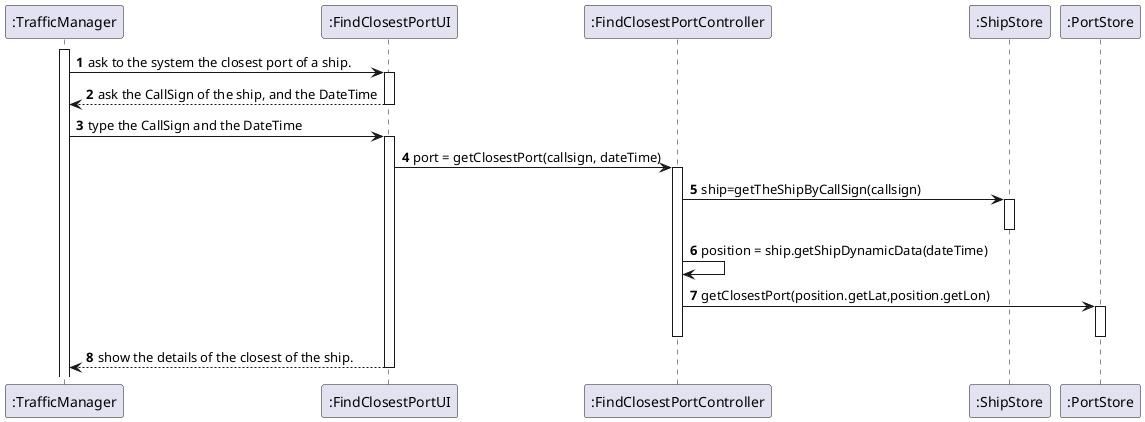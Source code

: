 @startuml
'https://plantuml.com/sequence-diagram

autonumber
participant ":TrafficManager" as TM
participant ":FindClosestPortUI" as UI
participant ":FindClosestPortController" as CONTROLLER
participant ":ShipStore" as SHIP
participant ":PortStore" as STORE

activate TM
TM -> UI : ask to the system the closest port of a ship.
activate UI
UI --> TM : ask the CallSign of the ship, and the DateTime
deactivate UI
TM -> UI : type the CallSign and the DateTime
activate UI
UI->CONTROLLER : port = getClosestPort(callsign, dateTime)
activate CONTROLLER
CONTROLLER -> SHIP : ship=getTheShipByCallSign(callsign)
activate SHIP
deactivate SHIP
CONTROLLER -> CONTROLLER : position = ship.getShipDynamicData(dateTime)
CONTROLLER -> STORE : getClosestPort(position.getLat,position.getLon)
activate STORE
deactivate STORE

deactivate CONTROLLER
UI-->TM : show the details of the closest of the ship.
deactivate UI

@enduml